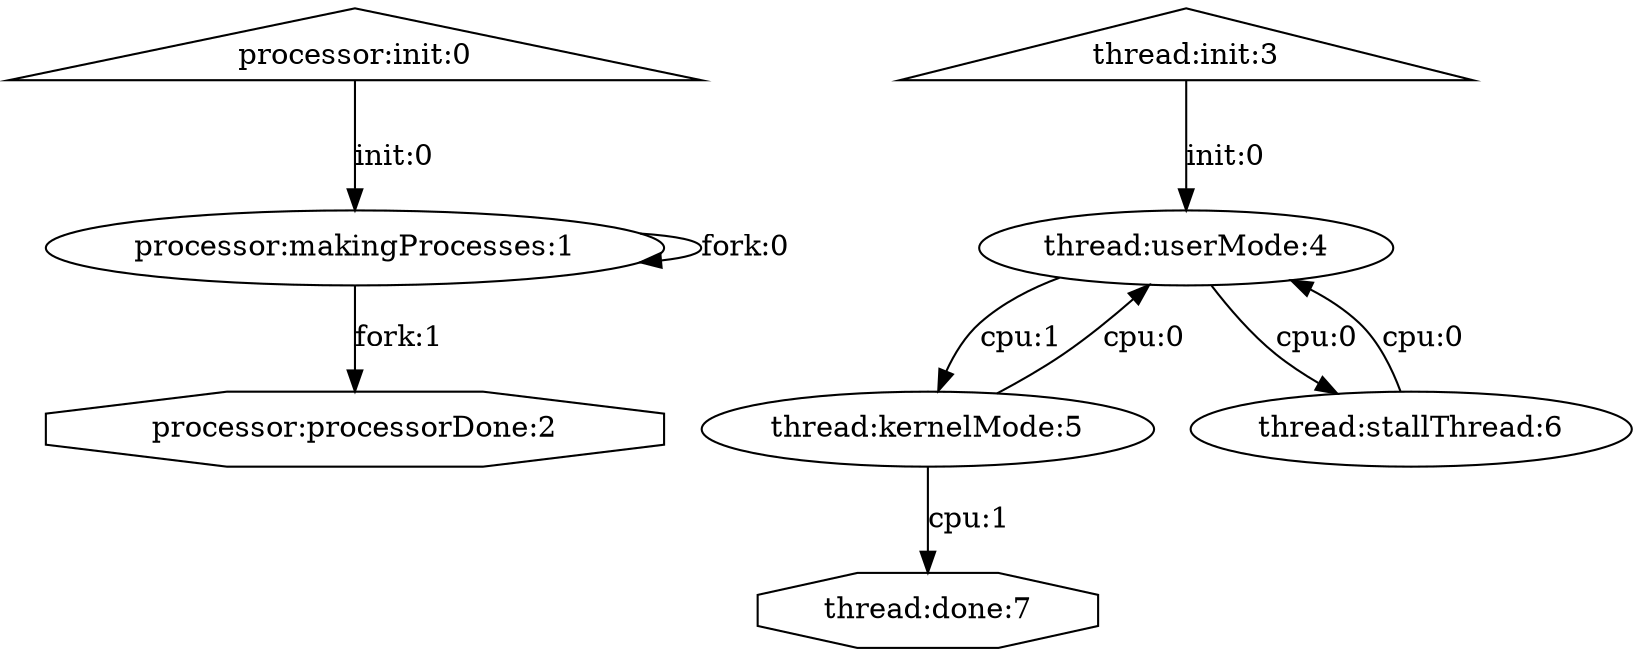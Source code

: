digraph "OneToOne.dot" {
    subgraph "processor" {
        "processor_init" [shape=triangle, label="processor:init:0"];
        "processor_makingProcesses" [shape=ellipse, label="processor:makingProcesses:1"];
        "processor_processorDone" [shape=octagon, label="processor:processorDone:2"];
        "processor_init" -> "processor_makingProcesses" [label = "init:0"];
        "processor_makingProcesses" -> "processor_makingProcesses" [label = "fork:0"];
        "processor_makingProcesses" -> "processor_processorDone" [label = "fork:1"];
    }
    subgraph "thread" {
        "thread_init" [shape=triangle, label="thread:init:3"];
        "thread_userMode" [shape=ellipse, label="thread:userMode:4"];
        "thread_kernelMode" [shape=ellipse, label="thread:kernelMode:5"];
        "thread_stallThread" [shape=ellipse, label="thread:stallThread:6"];
        "thread_done" [shape=octagon, label="thread:done:7"];
        "thread_init" -> "thread_userMode" [label = "init:0"];
        "thread_userMode" -> "thread_stallThread" [label = "cpu:0"];
        "thread_userMode" -> "thread_kernelMode" [label = "cpu:1"];
        "thread_kernelMode" -> "thread_userMode" [label = "cpu:0"];
        "thread_kernelMode" -> "thread_done" [label = "cpu:1"];
        "thread_stallThread" -> "thread_userMode" [label = "cpu:0"];
    }
}

